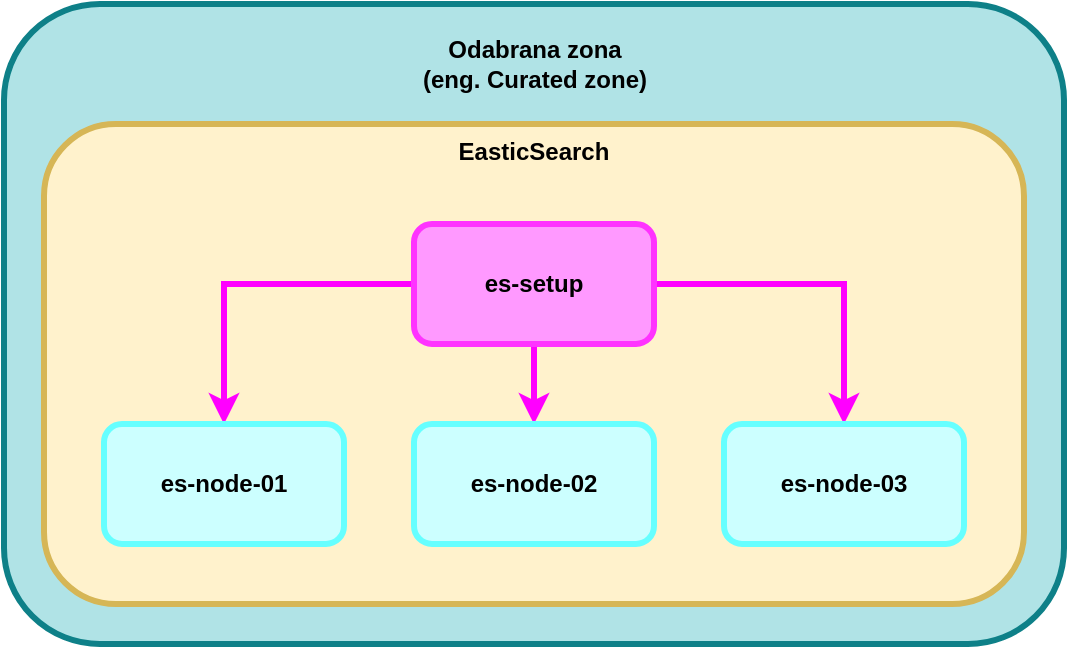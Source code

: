 <mxfile version="20.7.4" type="device"><diagram id="P3o5K3PqRJqF51kc925H" name="Page-1"><mxGraphModel dx="1221" dy="594" grid="1" gridSize="10" guides="1" tooltips="1" connect="1" arrows="1" fold="1" page="1" pageScale="1" pageWidth="850" pageHeight="1100" math="0" shadow="0"><root><mxCell id="0"/><mxCell id="1" parent="0"/><mxCell id="Qsw_vfxZWzWUItXg_-Ds-2" value="" style="rounded=1;whiteSpace=wrap;html=1;strokeWidth=3;fillColor=#b0e3e6;strokeColor=#0e8088;" parent="1" vertex="1"><mxGeometry x="120" y="120" width="530" height="320" as="geometry"/></mxCell><mxCell id="Qsw_vfxZWzWUItXg_-Ds-3" value="&lt;b&gt;Odabrana zona&lt;br&gt;(eng. Curated zone)&lt;/b&gt;" style="text;html=1;align=center;verticalAlign=middle;resizable=0;points=[];autosize=1;strokeColor=none;fillColor=none;" parent="1" vertex="1"><mxGeometry x="315" y="130" width="140" height="40" as="geometry"/></mxCell><mxCell id="Qsw_vfxZWzWUItXg_-Ds-4" value="&lt;b&gt;EasticSearch&lt;/b&gt;" style="rounded=1;whiteSpace=wrap;html=1;verticalAlign=top;strokeWidth=3;fillColor=#fff2cc;strokeColor=#d6b656;" parent="1" vertex="1"><mxGeometry x="140" y="180" width="490" height="240" as="geometry"/></mxCell><mxCell id="Qsw_vfxZWzWUItXg_-Ds-11" style="edgeStyle=orthogonalEdgeStyle;rounded=0;orthogonalLoop=1;jettySize=auto;html=1;exitX=0;exitY=0.5;exitDx=0;exitDy=0;entryX=0.5;entryY=0;entryDx=0;entryDy=0;fillColor=#d80073;strokeColor=#FF00FF;strokeWidth=3;" parent="1" source="Qsw_vfxZWzWUItXg_-Ds-7" target="Qsw_vfxZWzWUItXg_-Ds-8" edge="1"><mxGeometry relative="1" as="geometry"/></mxCell><mxCell id="Qsw_vfxZWzWUItXg_-Ds-12" style="edgeStyle=orthogonalEdgeStyle;rounded=0;orthogonalLoop=1;jettySize=auto;html=1;exitX=1;exitY=0.5;exitDx=0;exitDy=0;entryX=0.5;entryY=0;entryDx=0;entryDy=0;fillColor=#d80073;strokeColor=#FF00FF;strokeWidth=3;" parent="1" source="Qsw_vfxZWzWUItXg_-Ds-7" target="Qsw_vfxZWzWUItXg_-Ds-9" edge="1"><mxGeometry relative="1" as="geometry"/></mxCell><mxCell id="Qsw_vfxZWzWUItXg_-Ds-13" style="edgeStyle=orthogonalEdgeStyle;rounded=0;orthogonalLoop=1;jettySize=auto;html=1;exitX=0.5;exitY=1;exitDx=0;exitDy=0;entryX=0.5;entryY=0;entryDx=0;entryDy=0;fillColor=#d80073;strokeColor=#FF00FF;strokeWidth=3;" parent="1" source="Qsw_vfxZWzWUItXg_-Ds-7" target="Qsw_vfxZWzWUItXg_-Ds-10" edge="1"><mxGeometry relative="1" as="geometry"/></mxCell><mxCell id="Qsw_vfxZWzWUItXg_-Ds-7" value="es-setup" style="rounded=1;whiteSpace=wrap;html=1;fontStyle=1;strokeWidth=3;fillColor=#FF99FF;strokeColor=#FF33FF;" parent="1" vertex="1"><mxGeometry x="325" y="230" width="120" height="60" as="geometry"/></mxCell><mxCell id="Qsw_vfxZWzWUItXg_-Ds-8" value="es-node-01" style="rounded=1;whiteSpace=wrap;html=1;fontStyle=1;strokeWidth=3;fillColor=#CCFFFF;strokeColor=#66FFFF;" parent="1" vertex="1"><mxGeometry x="170" y="330" width="120" height="60" as="geometry"/></mxCell><mxCell id="Qsw_vfxZWzWUItXg_-Ds-9" value="es-node-03" style="rounded=1;whiteSpace=wrap;html=1;fontStyle=1;strokeWidth=3;fillColor=#CCFFFF;strokeColor=#66FFFF;" parent="1" vertex="1"><mxGeometry x="480" y="330" width="120" height="60" as="geometry"/></mxCell><mxCell id="Qsw_vfxZWzWUItXg_-Ds-10" value="es-node-02" style="rounded=1;whiteSpace=wrap;html=1;fontStyle=1;strokeWidth=3;fillColor=#CCFFFF;strokeColor=#66FFFF;" parent="1" vertex="1"><mxGeometry x="325" y="330" width="120" height="60" as="geometry"/></mxCell></root></mxGraphModel></diagram></mxfile>